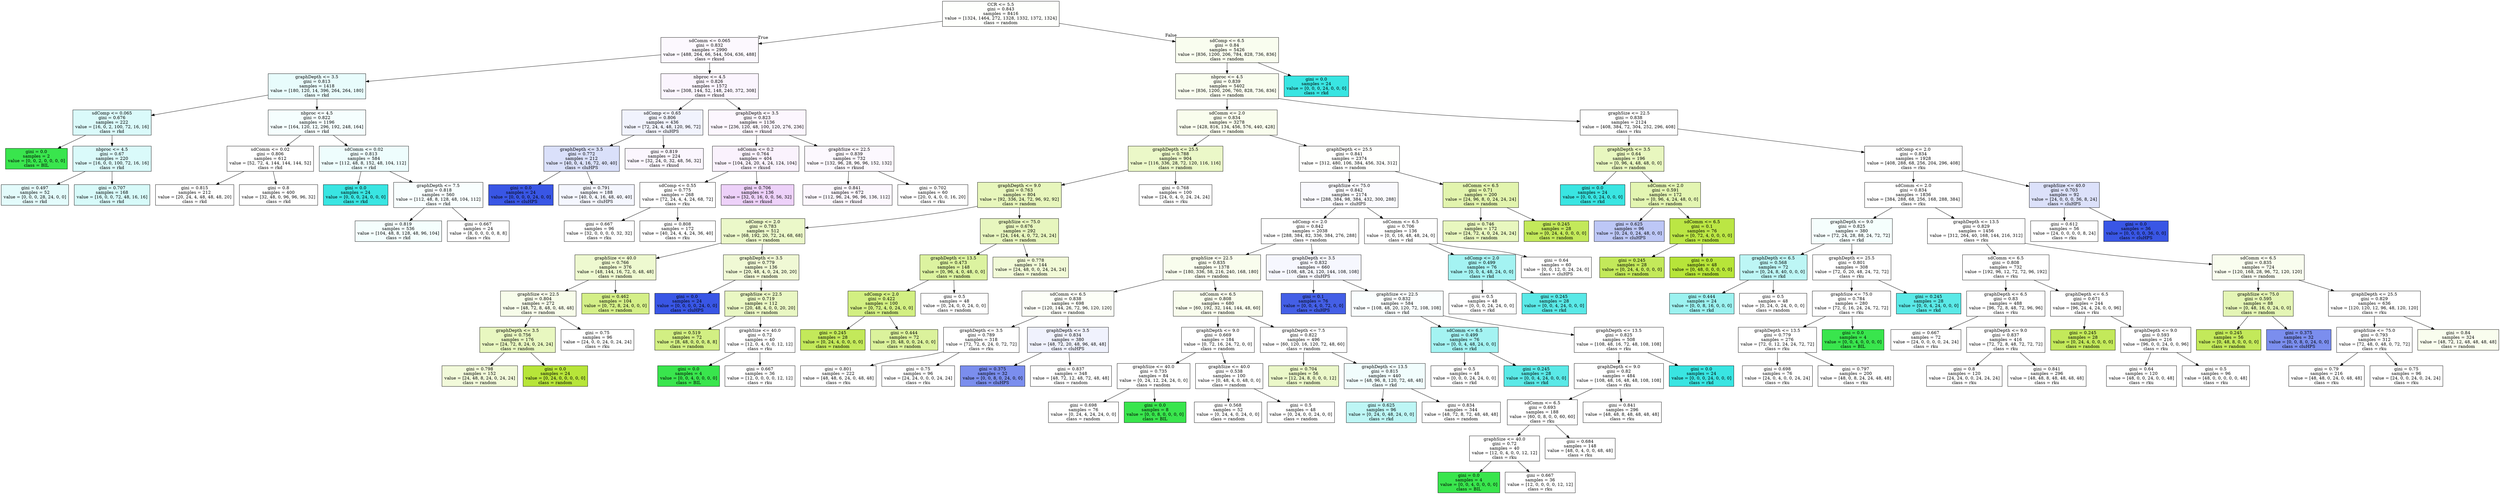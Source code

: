 digraph Tree {
node [shape=box, style="filled", color="black"] ;
0 [label="CCR <= 5.5\ngini = 0.843\nsamples = 8416\nvalue = [1324, 1464, 272, 1328, 1332, 1372, 1324]\nclass = random", fillcolor="#fefffc"] ;
1 [label="sdComm <= 0.065\ngini = 0.832\nsamples = 2990\nvalue = [488, 264, 66, 544, 504, 636, 488]\nclass = rkusd", fillcolor="#fcf8fe"] ;
0 -> 1 [labeldistance=2.5, labelangle=45, headlabel="True"] ;
2 [label="graphDepth <= 3.5\ngini = 0.813\nsamples = 1418\nvalue = [180, 120, 14, 396, 264, 264, 180]\nclass = rkd", fillcolor="#e8fcfc"] ;
1 -> 2 ;
3 [label="sdComp <= 0.065\ngini = 0.676\nsamples = 222\nvalue = [16, 0, 2, 100, 72, 16, 16]\nclass = rkd", fillcolor="#dafafa"] ;
2 -> 3 ;
4 [label="gini = 0.0\nsamples = 2\nvalue = [0, 0, 2, 0, 0, 0, 0]\nclass = BIL", fillcolor="#39e54d"] ;
3 -> 4 ;
5 [label="nbproc <= 4.5\ngini = 0.67\nsamples = 220\nvalue = [16, 0, 0, 100, 72, 16, 16]\nclass = rkd", fillcolor="#dafafa"] ;
3 -> 5 ;
6 [label="gini = 0.497\nsamples = 52\nvalue = [0, 0, 0, 28, 24, 0, 0]\nclass = rkd", fillcolor="#e3fbfb"] ;
5 -> 6 ;
7 [label="gini = 0.707\nsamples = 168\nvalue = [16, 0, 0, 72, 48, 16, 16]\nclass = rkd", fillcolor="#d7faf9"] ;
5 -> 7 ;
8 [label="nbproc <= 4.5\ngini = 0.822\nsamples = 1196\nvalue = [164, 120, 12, 296, 192, 248, 164]\nclass = rkd", fillcolor="#f5fefe"] ;
2 -> 8 ;
9 [label="sdComm <= 0.02\ngini = 0.806\nsamples = 612\nvalue = [52, 72, 4, 144, 144, 144, 52]\nclass = rkd", fillcolor="#ffffff"] ;
8 -> 9 ;
10 [label="gini = 0.815\nsamples = 212\nvalue = [20, 24, 4, 48, 48, 48, 20]\nclass = rkd", fillcolor="#ffffff"] ;
9 -> 10 ;
11 [label="gini = 0.8\nsamples = 400\nvalue = [32, 48, 0, 96, 96, 96, 32]\nclass = rkd", fillcolor="#ffffff"] ;
9 -> 11 ;
12 [label="sdComm <= 0.02\ngini = 0.813\nsamples = 584\nvalue = [112, 48, 8, 152, 48, 104, 112]\nclass = rkd", fillcolor="#eefdfd"] ;
8 -> 12 ;
13 [label="gini = 0.0\nsamples = 24\nvalue = [0, 0, 0, 24, 0, 0, 0]\nclass = rkd", fillcolor="#39e5e2"] ;
12 -> 13 ;
14 [label="graphDepth <= 7.5\ngini = 0.818\nsamples = 560\nvalue = [112, 48, 8, 128, 48, 104, 112]\nclass = rkd", fillcolor="#f8fefe"] ;
12 -> 14 ;
15 [label="gini = 0.819\nsamples = 536\nvalue = [104, 48, 8, 128, 48, 96, 104]\nclass = rkd", fillcolor="#f4fefd"] ;
14 -> 15 ;
16 [label="gini = 0.667\nsamples = 24\nvalue = [8, 0, 0, 0, 0, 8, 8]\nclass = rku", fillcolor="#ffffff"] ;
14 -> 16 ;
17 [label="nbproc <= 4.5\ngini = 0.826\nsamples = 1572\nvalue = [308, 144, 52, 148, 240, 372, 308]\nclass = rkusd", fillcolor="#fbf5fe"] ;
1 -> 17 ;
18 [label="sdComp <= 0.65\ngini = 0.806\nsamples = 436\nvalue = [72, 24, 4, 48, 120, 96, 72]\nclass = cluHPS", fillcolor="#f1f3fd"] ;
17 -> 18 ;
19 [label="graphDepth <= 3.5\ngini = 0.772\nsamples = 212\nvalue = [40, 0, 4, 16, 72, 40, 40]\nclass = cluHPS", fillcolor="#dae0fa"] ;
18 -> 19 ;
20 [label="gini = 0.0\nsamples = 24\nvalue = [0, 0, 0, 0, 24, 0, 0]\nclass = cluHPS", fillcolor="#3956e5"] ;
19 -> 20 ;
21 [label="gini = 0.791\nsamples = 188\nvalue = [40, 0, 4, 16, 48, 40, 40]\nclass = cluHPS", fillcolor="#f4f6fe"] ;
19 -> 21 ;
22 [label="gini = 0.819\nsamples = 224\nvalue = [32, 24, 0, 32, 48, 56, 32]\nclass = rkusd", fillcolor="#fbf6fe"] ;
18 -> 22 ;
23 [label="graphDepth <= 3.5\ngini = 0.823\nsamples = 1136\nvalue = [236, 120, 48, 100, 120, 276, 236]\nclass = rkusd", fillcolor="#fcf6fe"] ;
17 -> 23 ;
24 [label="sdComm <= 0.2\ngini = 0.764\nsamples = 404\nvalue = [104, 24, 20, 4, 24, 124, 104]\nclass = rkusd", fillcolor="#faf2fd"] ;
23 -> 24 ;
25 [label="sdComp <= 0.55\ngini = 0.775\nsamples = 268\nvalue = [72, 24, 4, 4, 24, 68, 72]\nclass = rku", fillcolor="#ffffff"] ;
24 -> 25 ;
26 [label="gini = 0.667\nsamples = 96\nvalue = [32, 0, 0, 0, 0, 32, 32]\nclass = rku", fillcolor="#ffffff"] ;
25 -> 26 ;
27 [label="gini = 0.808\nsamples = 172\nvalue = [40, 24, 4, 4, 24, 36, 40]\nclass = rku", fillcolor="#ffffff"] ;
25 -> 27 ;
28 [label="gini = 0.706\nsamples = 136\nvalue = [32, 0, 16, 0, 0, 56, 32]\nclass = rkusd", fillcolor="#edd1f9"] ;
24 -> 28 ;
29 [label="graphSize <= 22.5\ngini = 0.839\nsamples = 732\nvalue = [132, 96, 28, 96, 96, 152, 132]\nclass = rkusd", fillcolor="#fcf8fe"] ;
23 -> 29 ;
30 [label="gini = 0.841\nsamples = 672\nvalue = [112, 96, 24, 96, 96, 136, 112]\nclass = rkusd", fillcolor="#fcf7fe"] ;
29 -> 30 ;
31 [label="gini = 0.702\nsamples = 60\nvalue = [20, 0, 4, 0, 0, 16, 20]\nclass = rku", fillcolor="#ffffff"] ;
29 -> 31 ;
32 [label="sdComp <= 6.5\ngini = 0.84\nsamples = 5426\nvalue = [836, 1200, 206, 784, 828, 736, 836]\nclass = random", fillcolor="#f9fdef"] ;
0 -> 32 [labeldistance=2.5, labelangle=-45, headlabel="False"] ;
33 [label="nbproc <= 4.5\ngini = 0.839\nsamples = 5402\nvalue = [836, 1200, 206, 760, 828, 736, 836]\nclass = random", fillcolor="#f9fdef"] ;
32 -> 33 ;
34 [label="sdComm <= 2.0\ngini = 0.834\nsamples = 3278\nvalue = [428, 816, 134, 456, 576, 440, 428]\nclass = random", fillcolor="#f9fded"] ;
33 -> 34 ;
35 [label="graphDepth <= 25.5\ngini = 0.788\nsamples = 904\nvalue = [116, 336, 28, 72, 120, 116, 116]\nclass = random", fillcolor="#ebf8c8"] ;
34 -> 35 ;
36 [label="graphDepth <= 9.0\ngini = 0.763\nsamples = 804\nvalue = [92, 336, 24, 72, 96, 92, 92]\nclass = random", fillcolor="#e7f6bc"] ;
35 -> 36 ;
37 [label="sdComp <= 2.0\ngini = 0.783\nsamples = 512\nvalue = [68, 192, 20, 72, 24, 68, 68]\nclass = random", fillcolor="#ebf8c9"] ;
36 -> 37 ;
38 [label="graphSize <= 40.0\ngini = 0.766\nsamples = 376\nvalue = [48, 144, 16, 72, 0, 48, 48]\nclass = random", fillcolor="#eef9d0"] ;
37 -> 38 ;
39 [label="graphSize <= 22.5\ngini = 0.804\nsamples = 272\nvalue = [48, 72, 8, 48, 0, 48, 48]\nclass = random", fillcolor="#f7fcea"] ;
38 -> 39 ;
40 [label="graphDepth <= 3.5\ngini = 0.756\nsamples = 176\nvalue = [24, 72, 8, 24, 0, 24, 24]\nclass = random", fillcolor="#e8f7c0"] ;
39 -> 40 ;
41 [label="gini = 0.798\nsamples = 152\nvalue = [24, 48, 8, 24, 0, 24, 24]\nclass = random", fillcolor="#f2fada"] ;
40 -> 41 ;
42 [label="gini = 0.0\nsamples = 24\nvalue = [0, 24, 0, 0, 0, 0, 0]\nclass = random", fillcolor="#b7e539"] ;
40 -> 42 ;
43 [label="gini = 0.75\nsamples = 96\nvalue = [24, 0, 0, 24, 0, 24, 24]\nclass = rku", fillcolor="#ffffff"] ;
39 -> 43 ;
44 [label="gini = 0.462\nsamples = 104\nvalue = [0, 72, 8, 24, 0, 0, 0]\nclass = random", fillcolor="#d4ef88"] ;
38 -> 44 ;
45 [label="graphDepth <= 3.5\ngini = 0.779\nsamples = 136\nvalue = [20, 48, 4, 0, 24, 20, 20]\nclass = random", fillcolor="#f0f9d5"] ;
37 -> 45 ;
46 [label="gini = 0.0\nsamples = 24\nvalue = [0, 0, 0, 0, 24, 0, 0]\nclass = cluHPS", fillcolor="#3956e5"] ;
45 -> 46 ;
47 [label="graphSize <= 22.5\ngini = 0.719\nsamples = 112\nvalue = [20, 48, 4, 0, 0, 20, 20]\nclass = random", fillcolor="#e9f7c3"] ;
45 -> 47 ;
48 [label="gini = 0.519\nsamples = 72\nvalue = [8, 48, 0, 0, 0, 8, 8]\nclass = random", fillcolor="#d2ef83"] ;
47 -> 48 ;
49 [label="graphSize <= 40.0\ngini = 0.72\nsamples = 40\nvalue = [12, 0, 4, 0, 0, 12, 12]\nclass = rku", fillcolor="#ffffff"] ;
47 -> 49 ;
50 [label="gini = 0.0\nsamples = 4\nvalue = [0, 0, 4, 0, 0, 0, 0]\nclass = BIL", fillcolor="#39e54d"] ;
49 -> 50 ;
51 [label="gini = 0.667\nsamples = 36\nvalue = [12, 0, 0, 0, 0, 12, 12]\nclass = rku", fillcolor="#ffffff"] ;
49 -> 51 ;
52 [label="graphSize <= 75.0\ngini = 0.676\nsamples = 292\nvalue = [24, 144, 4, 0, 72, 24, 24]\nclass = random", fillcolor="#e7f6be"] ;
36 -> 52 ;
53 [label="graphDepth <= 13.5\ngini = 0.473\nsamples = 148\nvalue = [0, 96, 4, 0, 48, 0, 0]\nclass = random", fillcolor="#dcf3a0"] ;
52 -> 53 ;
54 [label="sdComp <= 2.0\ngini = 0.422\nsamples = 100\nvalue = [0, 72, 4, 0, 24, 0, 0]\nclass = random", fillcolor="#d2ef82"] ;
53 -> 54 ;
55 [label="gini = 0.245\nsamples = 28\nvalue = [0, 24, 4, 0, 0, 0, 0]\nclass = random", fillcolor="#c3e95a"] ;
54 -> 55 ;
56 [label="gini = 0.444\nsamples = 72\nvalue = [0, 48, 0, 0, 24, 0, 0]\nclass = random", fillcolor="#dbf29c"] ;
54 -> 56 ;
57 [label="gini = 0.5\nsamples = 48\nvalue = [0, 24, 0, 0, 24, 0, 0]\nclass = random", fillcolor="#ffffff"] ;
53 -> 57 ;
58 [label="gini = 0.778\nsamples = 144\nvalue = [24, 48, 0, 0, 24, 24, 24]\nclass = random", fillcolor="#f1fad7"] ;
52 -> 58 ;
59 [label="gini = 0.768\nsamples = 100\nvalue = [24, 0, 4, 0, 24, 24, 24]\nclass = rku", fillcolor="#ffffff"] ;
35 -> 59 ;
60 [label="graphDepth <= 25.5\ngini = 0.841\nsamples = 2374\nvalue = [312, 480, 106, 384, 456, 324, 312]\nclass = random", fillcolor="#fefffd"] ;
34 -> 60 ;
61 [label="graphSize <= 75.0\ngini = 0.842\nsamples = 2174\nvalue = [288, 384, 98, 384, 432, 300, 288]\nclass = cluHPS", fillcolor="#fafafe"] ;
60 -> 61 ;
62 [label="sdComp <= 2.0\ngini = 0.842\nsamples = 2038\nvalue = [288, 384, 82, 336, 384, 276, 288]\nclass = random", fillcolor="#ffffff"] ;
61 -> 62 ;
63 [label="graphSize <= 22.5\ngini = 0.835\nsamples = 1378\nvalue = [180, 336, 58, 216, 240, 168, 180]\nclass = random", fillcolor="#f9fdee"] ;
62 -> 63 ;
64 [label="sdComm <= 6.5\ngini = 0.838\nsamples = 698\nvalue = [120, 144, 26, 72, 96, 120, 120]\nclass = random", fillcolor="#fcfef7"] ;
63 -> 64 ;
65 [label="graphDepth <= 3.5\ngini = 0.789\nsamples = 318\nvalue = [72, 72, 6, 24, 0, 72, 72]\nclass = rku", fillcolor="#ffffff"] ;
64 -> 65 ;
66 [label="gini = 0.801\nsamples = 222\nvalue = [48, 48, 6, 24, 0, 48, 48]\nclass = rku", fillcolor="#ffffff"] ;
65 -> 66 ;
67 [label="gini = 0.75\nsamples = 96\nvalue = [24, 24, 0, 0, 0, 24, 24]\nclass = rku", fillcolor="#ffffff"] ;
65 -> 67 ;
68 [label="graphDepth <= 3.5\ngini = 0.834\nsamples = 380\nvalue = [48, 72, 20, 48, 96, 48, 48]\nclass = cluHPS", fillcolor="#f0f2fd"] ;
64 -> 68 ;
69 [label="gini = 0.375\nsamples = 32\nvalue = [0, 0, 8, 0, 24, 0, 0]\nclass = cluHPS", fillcolor="#7b8eee"] ;
68 -> 69 ;
70 [label="gini = 0.837\nsamples = 348\nvalue = [48, 72, 12, 48, 72, 48, 48]\nclass = random", fillcolor="#ffffff"] ;
68 -> 70 ;
71 [label="sdComm <= 6.5\ngini = 0.808\nsamples = 680\nvalue = [60, 192, 32, 144, 144, 48, 60]\nclass = random", fillcolor="#f9fded"] ;
63 -> 71 ;
72 [label="graphDepth <= 9.0\ngini = 0.669\nsamples = 184\nvalue = [0, 72, 16, 24, 72, 0, 0]\nclass = random", fillcolor="#ffffff"] ;
71 -> 72 ;
73 [label="graphSize <= 40.0\ngini = 0.735\nsamples = 84\nvalue = [0, 24, 12, 24, 24, 0, 0]\nclass = random", fillcolor="#ffffff"] ;
72 -> 73 ;
74 [label="gini = 0.698\nsamples = 76\nvalue = [0, 24, 4, 24, 24, 0, 0]\nclass = random", fillcolor="#ffffff"] ;
73 -> 74 ;
75 [label="gini = 0.0\nsamples = 8\nvalue = [0, 0, 8, 0, 0, 0, 0]\nclass = BIL", fillcolor="#39e54d"] ;
73 -> 75 ;
76 [label="graphSize <= 40.0\ngini = 0.538\nsamples = 100\nvalue = [0, 48, 4, 0, 48, 0, 0]\nclass = random", fillcolor="#ffffff"] ;
72 -> 76 ;
77 [label="gini = 0.568\nsamples = 52\nvalue = [0, 24, 4, 0, 24, 0, 0]\nclass = random", fillcolor="#ffffff"] ;
76 -> 77 ;
78 [label="gini = 0.5\nsamples = 48\nvalue = [0, 24, 0, 0, 24, 0, 0]\nclass = random", fillcolor="#ffffff"] ;
76 -> 78 ;
79 [label="graphDepth <= 7.5\ngini = 0.822\nsamples = 496\nvalue = [60, 120, 16, 120, 72, 48, 60]\nclass = random", fillcolor="#ffffff"] ;
71 -> 79 ;
80 [label="gini = 0.704\nsamples = 56\nvalue = [12, 24, 8, 0, 0, 0, 12]\nclass = random", fillcolor="#ebf8c9"] ;
79 -> 80 ;
81 [label="graphDepth <= 13.5\ngini = 0.815\nsamples = 440\nvalue = [48, 96, 8, 120, 72, 48, 48]\nclass = rkd", fillcolor="#f1fdfd"] ;
79 -> 81 ;
82 [label="gini = 0.625\nsamples = 96\nvalue = [0, 24, 0, 48, 24, 0, 0]\nclass = rkd", fillcolor="#bdf6f5"] ;
81 -> 82 ;
83 [label="gini = 0.834\nsamples = 344\nvalue = [48, 72, 8, 72, 48, 48, 48]\nclass = random", fillcolor="#ffffff"] ;
81 -> 83 ;
84 [label="graphDepth <= 3.5\ngini = 0.832\nsamples = 660\nvalue = [108, 48, 24, 120, 144, 108, 108]\nclass = cluHPS", fillcolor="#f6f7fe"] ;
62 -> 84 ;
85 [label="gini = 0.1\nsamples = 76\nvalue = [0, 0, 4, 0, 72, 0, 0]\nclass = cluHPS", fillcolor="#445fe6"] ;
84 -> 85 ;
86 [label="graphSize <= 22.5\ngini = 0.832\nsamples = 584\nvalue = [108, 48, 20, 120, 72, 108, 108]\nclass = rkd", fillcolor="#fafefe"] ;
84 -> 86 ;
87 [label="sdComm <= 6.5\ngini = 0.499\nsamples = 76\nvalue = [0, 0, 4, 48, 24, 0, 0]\nclass = rkd", fillcolor="#a4f3f2"] ;
86 -> 87 ;
88 [label="gini = 0.5\nsamples = 48\nvalue = [0, 0, 0, 24, 24, 0, 0]\nclass = rkd", fillcolor="#ffffff"] ;
87 -> 88 ;
89 [label="gini = 0.245\nsamples = 28\nvalue = [0, 0, 4, 24, 0, 0, 0]\nclass = rkd", fillcolor="#5ae9e7"] ;
87 -> 89 ;
90 [label="graphDepth <= 13.5\ngini = 0.825\nsamples = 508\nvalue = [108, 48, 16, 72, 48, 108, 108]\nclass = rku", fillcolor="#ffffff"] ;
86 -> 90 ;
91 [label="graphDepth <= 9.0\ngini = 0.82\nsamples = 484\nvalue = [108, 48, 16, 48, 48, 108, 108]\nclass = rku", fillcolor="#ffffff"] ;
90 -> 91 ;
92 [label="sdComm <= 6.5\ngini = 0.693\nsamples = 188\nvalue = [60, 0, 8, 0, 0, 60, 60]\nclass = rku", fillcolor="#ffffff"] ;
91 -> 92 ;
93 [label="graphSize <= 40.0\ngini = 0.72\nsamples = 40\nvalue = [12, 0, 4, 0, 0, 12, 12]\nclass = rku", fillcolor="#ffffff"] ;
92 -> 93 ;
94 [label="gini = 0.0\nsamples = 4\nvalue = [0, 0, 4, 0, 0, 0, 0]\nclass = BIL", fillcolor="#39e54d"] ;
93 -> 94 ;
95 [label="gini = 0.667\nsamples = 36\nvalue = [12, 0, 0, 0, 0, 12, 12]\nclass = rku", fillcolor="#ffffff"] ;
93 -> 95 ;
96 [label="gini = 0.684\nsamples = 148\nvalue = [48, 0, 4, 0, 0, 48, 48]\nclass = rku", fillcolor="#ffffff"] ;
92 -> 96 ;
97 [label="gini = 0.841\nsamples = 296\nvalue = [48, 48, 8, 48, 48, 48, 48]\nclass = rku", fillcolor="#ffffff"] ;
91 -> 97 ;
98 [label="gini = 0.0\nsamples = 24\nvalue = [0, 0, 0, 24, 0, 0, 0]\nclass = rkd", fillcolor="#39e5e2"] ;
90 -> 98 ;
99 [label="sdComm <= 6.5\ngini = 0.706\nsamples = 136\nvalue = [0, 0, 16, 48, 48, 24, 0]\nclass = rkd", fillcolor="#ffffff"] ;
61 -> 99 ;
100 [label="sdComp <= 2.0\ngini = 0.499\nsamples = 76\nvalue = [0, 0, 4, 48, 24, 0, 0]\nclass = rkd", fillcolor="#a4f3f2"] ;
99 -> 100 ;
101 [label="gini = 0.5\nsamples = 48\nvalue = [0, 0, 0, 24, 24, 0, 0]\nclass = rkd", fillcolor="#ffffff"] ;
100 -> 101 ;
102 [label="gini = 0.245\nsamples = 28\nvalue = [0, 0, 4, 24, 0, 0, 0]\nclass = rkd", fillcolor="#5ae9e7"] ;
100 -> 102 ;
103 [label="gini = 0.64\nsamples = 60\nvalue = [0, 0, 12, 0, 24, 24, 0]\nclass = cluHPS", fillcolor="#ffffff"] ;
99 -> 103 ;
104 [label="sdComm <= 6.5\ngini = 0.71\nsamples = 200\nvalue = [24, 96, 8, 0, 24, 24, 24]\nclass = random", fillcolor="#e2f4ae"] ;
60 -> 104 ;
105 [label="gini = 0.746\nsamples = 172\nvalue = [24, 72, 4, 0, 24, 24, 24]\nclass = random", fillcolor="#e8f7bf"] ;
104 -> 105 ;
106 [label="gini = 0.245\nsamples = 28\nvalue = [0, 24, 4, 0, 0, 0, 0]\nclass = random", fillcolor="#c3e95a"] ;
104 -> 106 ;
107 [label="graphSize <= 22.5\ngini = 0.838\nsamples = 2124\nvalue = [408, 384, 72, 304, 252, 296, 408]\nclass = rku", fillcolor="#ffffff"] ;
33 -> 107 ;
108 [label="graphDepth <= 3.5\ngini = 0.64\nsamples = 196\nvalue = [0, 96, 4, 48, 48, 0, 0]\nclass = random", fillcolor="#e8f7bf"] ;
107 -> 108 ;
109 [label="gini = 0.0\nsamples = 24\nvalue = [0, 0, 0, 24, 0, 0, 0]\nclass = rkd", fillcolor="#39e5e2"] ;
108 -> 109 ;
110 [label="sdComm <= 2.0\ngini = 0.591\nsamples = 172\nvalue = [0, 96, 4, 24, 48, 0, 0]\nclass = random", fillcolor="#e3f5b2"] ;
108 -> 110 ;
111 [label="gini = 0.625\nsamples = 96\nvalue = [0, 24, 0, 24, 48, 0, 0]\nclass = cluHPS", fillcolor="#bdc7f6"] ;
110 -> 111 ;
112 [label="sdComm <= 6.5\ngini = 0.1\nsamples = 76\nvalue = [0, 72, 4, 0, 0, 0, 0]\nclass = random", fillcolor="#bbe644"] ;
110 -> 112 ;
113 [label="gini = 0.245\nsamples = 28\nvalue = [0, 24, 4, 0, 0, 0, 0]\nclass = random", fillcolor="#c3e95a"] ;
112 -> 113 ;
114 [label="gini = 0.0\nsamples = 48\nvalue = [0, 48, 0, 0, 0, 0, 0]\nclass = random", fillcolor="#b7e539"] ;
112 -> 114 ;
115 [label="sdComp <= 2.0\ngini = 0.834\nsamples = 1928\nvalue = [408, 288, 68, 256, 204, 296, 408]\nclass = rku", fillcolor="#ffffff"] ;
107 -> 115 ;
116 [label="sdComm <= 2.0\ngini = 0.834\nsamples = 1836\nvalue = [384, 288, 68, 256, 168, 288, 384]\nclass = rku", fillcolor="#ffffff"] ;
115 -> 116 ;
117 [label="graphDepth <= 9.0\ngini = 0.825\nsamples = 380\nvalue = [72, 24, 28, 88, 24, 72, 72]\nclass = rkd", fillcolor="#f5fefd"] ;
116 -> 117 ;
118 [label="graphDepth <= 6.5\ngini = 0.568\nsamples = 72\nvalue = [0, 24, 8, 40, 0, 0, 0]\nclass = rkd", fillcolor="#bdf6f5"] ;
117 -> 118 ;
119 [label="gini = 0.444\nsamples = 24\nvalue = [0, 0, 8, 16, 0, 0, 0]\nclass = rkd", fillcolor="#9cf2f0"] ;
118 -> 119 ;
120 [label="gini = 0.5\nsamples = 48\nvalue = [0, 24, 0, 24, 0, 0, 0]\nclass = random", fillcolor="#ffffff"] ;
118 -> 120 ;
121 [label="graphDepth <= 25.5\ngini = 0.801\nsamples = 308\nvalue = [72, 0, 20, 48, 24, 72, 72]\nclass = rku", fillcolor="#ffffff"] ;
117 -> 121 ;
122 [label="graphSize <= 75.0\ngini = 0.784\nsamples = 280\nvalue = [72, 0, 16, 24, 24, 72, 72]\nclass = rku", fillcolor="#ffffff"] ;
121 -> 122 ;
123 [label="graphDepth <= 13.5\ngini = 0.779\nsamples = 276\nvalue = [72, 0, 12, 24, 24, 72, 72]\nclass = rku", fillcolor="#ffffff"] ;
122 -> 123 ;
124 [label="gini = 0.698\nsamples = 76\nvalue = [24, 0, 4, 0, 0, 24, 24]\nclass = rku", fillcolor="#ffffff"] ;
123 -> 124 ;
125 [label="gini = 0.797\nsamples = 200\nvalue = [48, 0, 8, 24, 24, 48, 48]\nclass = rku", fillcolor="#ffffff"] ;
123 -> 125 ;
126 [label="gini = 0.0\nsamples = 4\nvalue = [0, 0, 4, 0, 0, 0, 0]\nclass = BIL", fillcolor="#39e54d"] ;
122 -> 126 ;
127 [label="gini = 0.245\nsamples = 28\nvalue = [0, 0, 4, 24, 0, 0, 0]\nclass = rkd", fillcolor="#5ae9e7"] ;
121 -> 127 ;
128 [label="graphDepth <= 13.5\ngini = 0.829\nsamples = 1456\nvalue = [312, 264, 40, 168, 144, 216, 312]\nclass = rku", fillcolor="#ffffff"] ;
116 -> 128 ;
129 [label="sdComm <= 6.5\ngini = 0.808\nsamples = 732\nvalue = [192, 96, 12, 72, 72, 96, 192]\nclass = rku", fillcolor="#ffffff"] ;
128 -> 129 ;
130 [label="graphDepth <= 6.5\ngini = 0.83\nsamples = 488\nvalue = [96, 72, 8, 48, 72, 96, 96]\nclass = rku", fillcolor="#ffffff"] ;
129 -> 130 ;
131 [label="gini = 0.667\nsamples = 72\nvalue = [24, 0, 0, 0, 0, 24, 24]\nclass = rku", fillcolor="#ffffff"] ;
130 -> 131 ;
132 [label="graphDepth <= 9.0\ngini = 0.837\nsamples = 416\nvalue = [72, 72, 8, 48, 72, 72, 72]\nclass = rku", fillcolor="#ffffff"] ;
130 -> 132 ;
133 [label="gini = 0.8\nsamples = 120\nvalue = [24, 24, 0, 0, 24, 24, 24]\nclass = rku", fillcolor="#ffffff"] ;
132 -> 133 ;
134 [label="gini = 0.841\nsamples = 296\nvalue = [48, 48, 8, 48, 48, 48, 48]\nclass = rku", fillcolor="#ffffff"] ;
132 -> 134 ;
135 [label="graphDepth <= 6.5\ngini = 0.671\nsamples = 244\nvalue = [96, 24, 4, 24, 0, 0, 96]\nclass = rku", fillcolor="#ffffff"] ;
129 -> 135 ;
136 [label="gini = 0.245\nsamples = 28\nvalue = [0, 24, 4, 0, 0, 0, 0]\nclass = random", fillcolor="#c3e95a"] ;
135 -> 136 ;
137 [label="graphDepth <= 9.0\ngini = 0.593\nsamples = 216\nvalue = [96, 0, 0, 24, 0, 0, 96]\nclass = rku", fillcolor="#ffffff"] ;
135 -> 137 ;
138 [label="gini = 0.64\nsamples = 120\nvalue = [48, 0, 0, 24, 0, 0, 48]\nclass = rku", fillcolor="#ffffff"] ;
137 -> 138 ;
139 [label="gini = 0.5\nsamples = 96\nvalue = [48, 0, 0, 0, 0, 0, 48]\nclass = rku", fillcolor="#ffffff"] ;
137 -> 139 ;
140 [label="sdComm <= 6.5\ngini = 0.835\nsamples = 724\nvalue = [120, 168, 28, 96, 72, 120, 120]\nclass = random", fillcolor="#f9fdef"] ;
128 -> 140 ;
141 [label="graphSize <= 75.0\ngini = 0.595\nsamples = 88\nvalue = [0, 48, 16, 0, 24, 0, 0]\nclass = random", fillcolor="#e4f5b5"] ;
140 -> 141 ;
142 [label="gini = 0.245\nsamples = 56\nvalue = [0, 48, 8, 0, 0, 0, 0]\nclass = random", fillcolor="#c3e95a"] ;
141 -> 142 ;
143 [label="gini = 0.375\nsamples = 32\nvalue = [0, 0, 8, 0, 24, 0, 0]\nclass = cluHPS", fillcolor="#7b8eee"] ;
141 -> 143 ;
144 [label="graphDepth <= 25.5\ngini = 0.829\nsamples = 636\nvalue = [120, 120, 12, 96, 48, 120, 120]\nclass = rku", fillcolor="#ffffff"] ;
140 -> 144 ;
145 [label="graphSize <= 75.0\ngini = 0.793\nsamples = 312\nvalue = [72, 48, 0, 48, 0, 72, 72]\nclass = rku", fillcolor="#ffffff"] ;
144 -> 145 ;
146 [label="gini = 0.79\nsamples = 216\nvalue = [48, 48, 0, 24, 0, 48, 48]\nclass = rku", fillcolor="#ffffff"] ;
145 -> 146 ;
147 [label="gini = 0.75\nsamples = 96\nvalue = [24, 0, 0, 24, 0, 24, 24]\nclass = rku", fillcolor="#ffffff"] ;
145 -> 147 ;
148 [label="gini = 0.84\nsamples = 324\nvalue = [48, 72, 12, 48, 48, 48, 48]\nclass = random", fillcolor="#f9fdee"] ;
144 -> 148 ;
149 [label="graphSize <= 40.0\ngini = 0.703\nsamples = 92\nvalue = [24, 0, 0, 0, 36, 8, 24]\nclass = cluHPS", fillcolor="#dce1fa"] ;
115 -> 149 ;
150 [label="gini = 0.612\nsamples = 56\nvalue = [24, 0, 0, 0, 0, 8, 24]\nclass = rku", fillcolor="#ffffff"] ;
149 -> 150 ;
151 [label="gini = 0.0\nsamples = 36\nvalue = [0, 0, 0, 0, 36, 0, 0]\nclass = cluHPS", fillcolor="#3956e5"] ;
149 -> 151 ;
152 [label="gini = 0.0\nsamples = 24\nvalue = [0, 0, 0, 24, 0, 0, 0]\nclass = rkd", fillcolor="#39e5e2"] ;
32 -> 152 ;
}